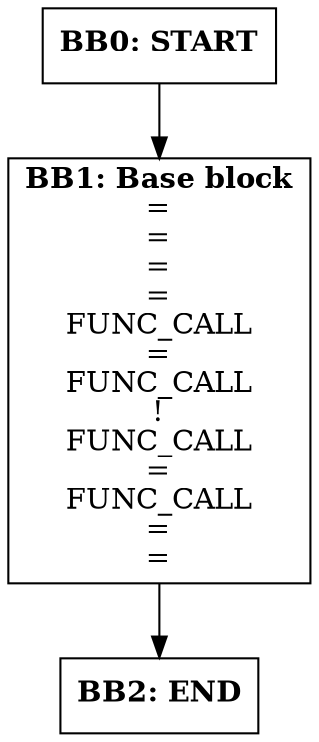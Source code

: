 digraph CFG {
    graph [splines=true];    node [shape=rectangle];

    BB2 [label=<<B>BB2: END</B><BR ALIGN="CENTER"/>>];
    BB1 [label=<<B>BB1: Base block</B><BR ALIGN="CENTER"/>=<BR ALIGN="CENTER"/>=<BR ALIGN="CENTER"/>=<BR ALIGN="CENTER"/>=<BR ALIGN="CENTER"/>FUNC_CALL<BR ALIGN="CENTER"/>=<BR ALIGN="CENTER"/>FUNC_CALL<BR ALIGN="CENTER"/>!<BR ALIGN="CENTER"/>FUNC_CALL<BR ALIGN="CENTER"/>=<BR ALIGN="CENTER"/>FUNC_CALL<BR ALIGN="CENTER"/>=<BR ALIGN="CENTER"/>=<BR ALIGN="CENTER"/>>];
    BB0 [label=<<B>BB0: START</B><BR ALIGN="CENTER"/>>];

    BB1 -> BB2;
    BB0 -> BB1;
}
